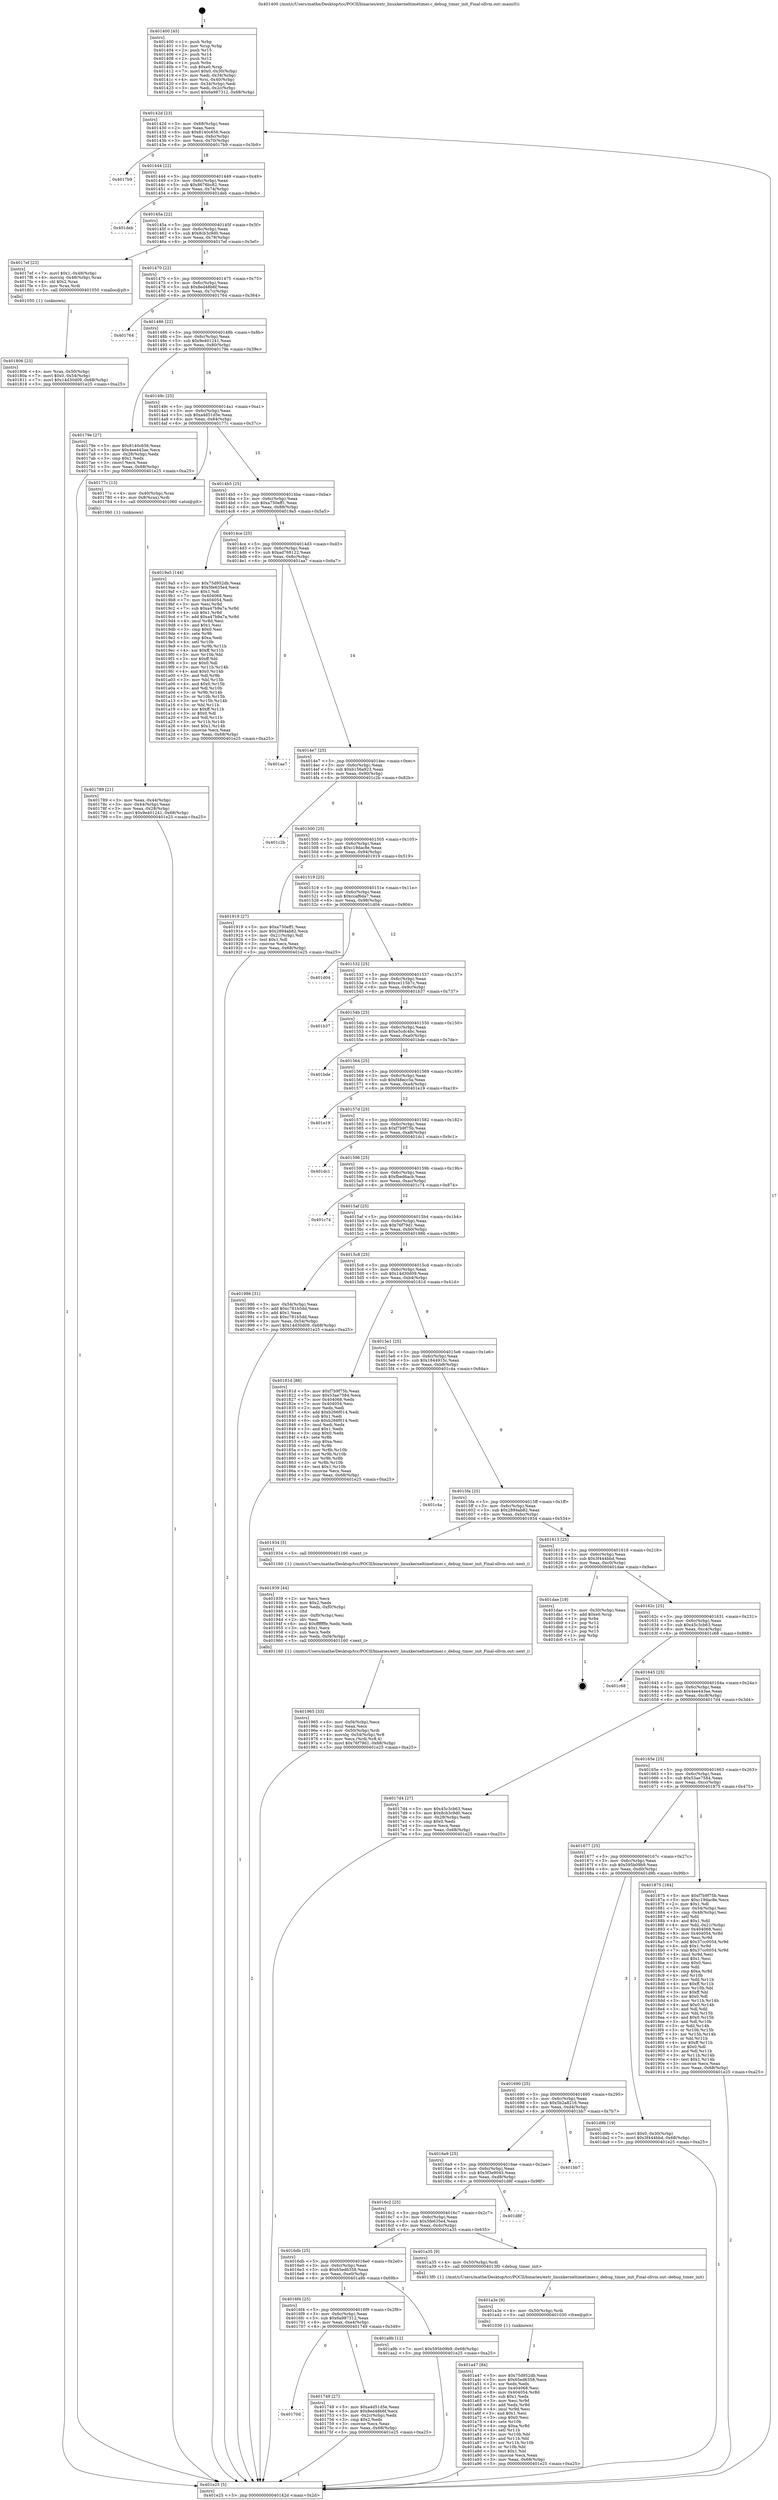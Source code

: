digraph "0x401400" {
  label = "0x401400 (/mnt/c/Users/mathe/Desktop/tcc/POCII/binaries/extr_linuxkerneltimetimer.c_debug_timer_init_Final-ollvm.out::main(0))"
  labelloc = "t"
  node[shape=record]

  Entry [label="",width=0.3,height=0.3,shape=circle,fillcolor=black,style=filled]
  "0x40142d" [label="{
     0x40142d [23]\l
     | [instrs]\l
     &nbsp;&nbsp;0x40142d \<+3\>: mov -0x68(%rbp),%eax\l
     &nbsp;&nbsp;0x401430 \<+2\>: mov %eax,%ecx\l
     &nbsp;&nbsp;0x401432 \<+6\>: sub $0x8140c656,%ecx\l
     &nbsp;&nbsp;0x401438 \<+3\>: mov %eax,-0x6c(%rbp)\l
     &nbsp;&nbsp;0x40143b \<+3\>: mov %ecx,-0x70(%rbp)\l
     &nbsp;&nbsp;0x40143e \<+6\>: je 00000000004017b9 \<main+0x3b9\>\l
  }"]
  "0x4017b9" [label="{
     0x4017b9\l
  }", style=dashed]
  "0x401444" [label="{
     0x401444 [22]\l
     | [instrs]\l
     &nbsp;&nbsp;0x401444 \<+5\>: jmp 0000000000401449 \<main+0x49\>\l
     &nbsp;&nbsp;0x401449 \<+3\>: mov -0x6c(%rbp),%eax\l
     &nbsp;&nbsp;0x40144c \<+5\>: sub $0x8676bc82,%eax\l
     &nbsp;&nbsp;0x401451 \<+3\>: mov %eax,-0x74(%rbp)\l
     &nbsp;&nbsp;0x401454 \<+6\>: je 0000000000401deb \<main+0x9eb\>\l
  }"]
  Exit [label="",width=0.3,height=0.3,shape=circle,fillcolor=black,style=filled,peripheries=2]
  "0x401deb" [label="{
     0x401deb\l
  }", style=dashed]
  "0x40145a" [label="{
     0x40145a [22]\l
     | [instrs]\l
     &nbsp;&nbsp;0x40145a \<+5\>: jmp 000000000040145f \<main+0x5f\>\l
     &nbsp;&nbsp;0x40145f \<+3\>: mov -0x6c(%rbp),%eax\l
     &nbsp;&nbsp;0x401462 \<+5\>: sub $0x8cb3c9d0,%eax\l
     &nbsp;&nbsp;0x401467 \<+3\>: mov %eax,-0x78(%rbp)\l
     &nbsp;&nbsp;0x40146a \<+6\>: je 00000000004017ef \<main+0x3ef\>\l
  }"]
  "0x401a47" [label="{
     0x401a47 [84]\l
     | [instrs]\l
     &nbsp;&nbsp;0x401a47 \<+5\>: mov $0x75d952db,%eax\l
     &nbsp;&nbsp;0x401a4c \<+5\>: mov $0x65ed6358,%ecx\l
     &nbsp;&nbsp;0x401a51 \<+2\>: xor %edx,%edx\l
     &nbsp;&nbsp;0x401a53 \<+7\>: mov 0x404068,%esi\l
     &nbsp;&nbsp;0x401a5a \<+8\>: mov 0x404054,%r8d\l
     &nbsp;&nbsp;0x401a62 \<+3\>: sub $0x1,%edx\l
     &nbsp;&nbsp;0x401a65 \<+3\>: mov %esi,%r9d\l
     &nbsp;&nbsp;0x401a68 \<+3\>: add %edx,%r9d\l
     &nbsp;&nbsp;0x401a6b \<+4\>: imul %r9d,%esi\l
     &nbsp;&nbsp;0x401a6f \<+3\>: and $0x1,%esi\l
     &nbsp;&nbsp;0x401a72 \<+3\>: cmp $0x0,%esi\l
     &nbsp;&nbsp;0x401a75 \<+4\>: sete %r10b\l
     &nbsp;&nbsp;0x401a79 \<+4\>: cmp $0xa,%r8d\l
     &nbsp;&nbsp;0x401a7d \<+4\>: setl %r11b\l
     &nbsp;&nbsp;0x401a81 \<+3\>: mov %r10b,%bl\l
     &nbsp;&nbsp;0x401a84 \<+3\>: and %r11b,%bl\l
     &nbsp;&nbsp;0x401a87 \<+3\>: xor %r11b,%r10b\l
     &nbsp;&nbsp;0x401a8a \<+3\>: or %r10b,%bl\l
     &nbsp;&nbsp;0x401a8d \<+3\>: test $0x1,%bl\l
     &nbsp;&nbsp;0x401a90 \<+3\>: cmovne %ecx,%eax\l
     &nbsp;&nbsp;0x401a93 \<+3\>: mov %eax,-0x68(%rbp)\l
     &nbsp;&nbsp;0x401a96 \<+5\>: jmp 0000000000401e25 \<main+0xa25\>\l
  }"]
  "0x4017ef" [label="{
     0x4017ef [23]\l
     | [instrs]\l
     &nbsp;&nbsp;0x4017ef \<+7\>: movl $0x1,-0x48(%rbp)\l
     &nbsp;&nbsp;0x4017f6 \<+4\>: movslq -0x48(%rbp),%rax\l
     &nbsp;&nbsp;0x4017fa \<+4\>: shl $0x2,%rax\l
     &nbsp;&nbsp;0x4017fe \<+3\>: mov %rax,%rdi\l
     &nbsp;&nbsp;0x401801 \<+5\>: call 0000000000401050 \<malloc@plt\>\l
     | [calls]\l
     &nbsp;&nbsp;0x401050 \{1\} (unknown)\l
  }"]
  "0x401470" [label="{
     0x401470 [22]\l
     | [instrs]\l
     &nbsp;&nbsp;0x401470 \<+5\>: jmp 0000000000401475 \<main+0x75\>\l
     &nbsp;&nbsp;0x401475 \<+3\>: mov -0x6c(%rbp),%eax\l
     &nbsp;&nbsp;0x401478 \<+5\>: sub $0x8ed48b6f,%eax\l
     &nbsp;&nbsp;0x40147d \<+3\>: mov %eax,-0x7c(%rbp)\l
     &nbsp;&nbsp;0x401480 \<+6\>: je 0000000000401764 \<main+0x364\>\l
  }"]
  "0x401a3e" [label="{
     0x401a3e [9]\l
     | [instrs]\l
     &nbsp;&nbsp;0x401a3e \<+4\>: mov -0x50(%rbp),%rdi\l
     &nbsp;&nbsp;0x401a42 \<+5\>: call 0000000000401030 \<free@plt\>\l
     | [calls]\l
     &nbsp;&nbsp;0x401030 \{1\} (unknown)\l
  }"]
  "0x401764" [label="{
     0x401764\l
  }", style=dashed]
  "0x401486" [label="{
     0x401486 [22]\l
     | [instrs]\l
     &nbsp;&nbsp;0x401486 \<+5\>: jmp 000000000040148b \<main+0x8b\>\l
     &nbsp;&nbsp;0x40148b \<+3\>: mov -0x6c(%rbp),%eax\l
     &nbsp;&nbsp;0x40148e \<+5\>: sub $0x9e401241,%eax\l
     &nbsp;&nbsp;0x401493 \<+3\>: mov %eax,-0x80(%rbp)\l
     &nbsp;&nbsp;0x401496 \<+6\>: je 000000000040179e \<main+0x39e\>\l
  }"]
  "0x401965" [label="{
     0x401965 [33]\l
     | [instrs]\l
     &nbsp;&nbsp;0x401965 \<+6\>: mov -0xf4(%rbp),%ecx\l
     &nbsp;&nbsp;0x40196b \<+3\>: imul %eax,%ecx\l
     &nbsp;&nbsp;0x40196e \<+4\>: mov -0x50(%rbp),%rdi\l
     &nbsp;&nbsp;0x401972 \<+4\>: movslq -0x54(%rbp),%r8\l
     &nbsp;&nbsp;0x401976 \<+4\>: mov %ecx,(%rdi,%r8,4)\l
     &nbsp;&nbsp;0x40197a \<+7\>: movl $0x76f79d1,-0x68(%rbp)\l
     &nbsp;&nbsp;0x401981 \<+5\>: jmp 0000000000401e25 \<main+0xa25\>\l
  }"]
  "0x40179e" [label="{
     0x40179e [27]\l
     | [instrs]\l
     &nbsp;&nbsp;0x40179e \<+5\>: mov $0x8140c656,%eax\l
     &nbsp;&nbsp;0x4017a3 \<+5\>: mov $0x4ee443ae,%ecx\l
     &nbsp;&nbsp;0x4017a8 \<+3\>: mov -0x28(%rbp),%edx\l
     &nbsp;&nbsp;0x4017ab \<+3\>: cmp $0x1,%edx\l
     &nbsp;&nbsp;0x4017ae \<+3\>: cmovl %ecx,%eax\l
     &nbsp;&nbsp;0x4017b1 \<+3\>: mov %eax,-0x68(%rbp)\l
     &nbsp;&nbsp;0x4017b4 \<+5\>: jmp 0000000000401e25 \<main+0xa25\>\l
  }"]
  "0x40149c" [label="{
     0x40149c [25]\l
     | [instrs]\l
     &nbsp;&nbsp;0x40149c \<+5\>: jmp 00000000004014a1 \<main+0xa1\>\l
     &nbsp;&nbsp;0x4014a1 \<+3\>: mov -0x6c(%rbp),%eax\l
     &nbsp;&nbsp;0x4014a4 \<+5\>: sub $0xa4d51d5e,%eax\l
     &nbsp;&nbsp;0x4014a9 \<+6\>: mov %eax,-0x84(%rbp)\l
     &nbsp;&nbsp;0x4014af \<+6\>: je 000000000040177c \<main+0x37c\>\l
  }"]
  "0x401939" [label="{
     0x401939 [44]\l
     | [instrs]\l
     &nbsp;&nbsp;0x401939 \<+2\>: xor %ecx,%ecx\l
     &nbsp;&nbsp;0x40193b \<+5\>: mov $0x2,%edx\l
     &nbsp;&nbsp;0x401940 \<+6\>: mov %edx,-0xf0(%rbp)\l
     &nbsp;&nbsp;0x401946 \<+1\>: cltd\l
     &nbsp;&nbsp;0x401947 \<+6\>: mov -0xf0(%rbp),%esi\l
     &nbsp;&nbsp;0x40194d \<+2\>: idiv %esi\l
     &nbsp;&nbsp;0x40194f \<+6\>: imul $0xfffffffe,%edx,%edx\l
     &nbsp;&nbsp;0x401955 \<+3\>: sub $0x1,%ecx\l
     &nbsp;&nbsp;0x401958 \<+2\>: sub %ecx,%edx\l
     &nbsp;&nbsp;0x40195a \<+6\>: mov %edx,-0xf4(%rbp)\l
     &nbsp;&nbsp;0x401960 \<+5\>: call 0000000000401160 \<next_i\>\l
     | [calls]\l
     &nbsp;&nbsp;0x401160 \{1\} (/mnt/c/Users/mathe/Desktop/tcc/POCII/binaries/extr_linuxkerneltimetimer.c_debug_timer_init_Final-ollvm.out::next_i)\l
  }"]
  "0x40177c" [label="{
     0x40177c [13]\l
     | [instrs]\l
     &nbsp;&nbsp;0x40177c \<+4\>: mov -0x40(%rbp),%rax\l
     &nbsp;&nbsp;0x401780 \<+4\>: mov 0x8(%rax),%rdi\l
     &nbsp;&nbsp;0x401784 \<+5\>: call 0000000000401060 \<atoi@plt\>\l
     | [calls]\l
     &nbsp;&nbsp;0x401060 \{1\} (unknown)\l
  }"]
  "0x4014b5" [label="{
     0x4014b5 [25]\l
     | [instrs]\l
     &nbsp;&nbsp;0x4014b5 \<+5\>: jmp 00000000004014ba \<main+0xba\>\l
     &nbsp;&nbsp;0x4014ba \<+3\>: mov -0x6c(%rbp),%eax\l
     &nbsp;&nbsp;0x4014bd \<+5\>: sub $0xa750eff1,%eax\l
     &nbsp;&nbsp;0x4014c2 \<+6\>: mov %eax,-0x88(%rbp)\l
     &nbsp;&nbsp;0x4014c8 \<+6\>: je 00000000004019a5 \<main+0x5a5\>\l
  }"]
  "0x401806" [label="{
     0x401806 [23]\l
     | [instrs]\l
     &nbsp;&nbsp;0x401806 \<+4\>: mov %rax,-0x50(%rbp)\l
     &nbsp;&nbsp;0x40180a \<+7\>: movl $0x0,-0x54(%rbp)\l
     &nbsp;&nbsp;0x401811 \<+7\>: movl $0x14d30d09,-0x68(%rbp)\l
     &nbsp;&nbsp;0x401818 \<+5\>: jmp 0000000000401e25 \<main+0xa25\>\l
  }"]
  "0x4019a5" [label="{
     0x4019a5 [144]\l
     | [instrs]\l
     &nbsp;&nbsp;0x4019a5 \<+5\>: mov $0x75d952db,%eax\l
     &nbsp;&nbsp;0x4019aa \<+5\>: mov $0x5fe635e4,%ecx\l
     &nbsp;&nbsp;0x4019af \<+2\>: mov $0x1,%dl\l
     &nbsp;&nbsp;0x4019b1 \<+7\>: mov 0x404068,%esi\l
     &nbsp;&nbsp;0x4019b8 \<+7\>: mov 0x404054,%edi\l
     &nbsp;&nbsp;0x4019bf \<+3\>: mov %esi,%r8d\l
     &nbsp;&nbsp;0x4019c2 \<+7\>: sub $0xa47b9a7a,%r8d\l
     &nbsp;&nbsp;0x4019c9 \<+4\>: sub $0x1,%r8d\l
     &nbsp;&nbsp;0x4019cd \<+7\>: add $0xa47b9a7a,%r8d\l
     &nbsp;&nbsp;0x4019d4 \<+4\>: imul %r8d,%esi\l
     &nbsp;&nbsp;0x4019d8 \<+3\>: and $0x1,%esi\l
     &nbsp;&nbsp;0x4019db \<+3\>: cmp $0x0,%esi\l
     &nbsp;&nbsp;0x4019de \<+4\>: sete %r9b\l
     &nbsp;&nbsp;0x4019e2 \<+3\>: cmp $0xa,%edi\l
     &nbsp;&nbsp;0x4019e5 \<+4\>: setl %r10b\l
     &nbsp;&nbsp;0x4019e9 \<+3\>: mov %r9b,%r11b\l
     &nbsp;&nbsp;0x4019ec \<+4\>: xor $0xff,%r11b\l
     &nbsp;&nbsp;0x4019f0 \<+3\>: mov %r10b,%bl\l
     &nbsp;&nbsp;0x4019f3 \<+3\>: xor $0xff,%bl\l
     &nbsp;&nbsp;0x4019f6 \<+3\>: xor $0x0,%dl\l
     &nbsp;&nbsp;0x4019f9 \<+3\>: mov %r11b,%r14b\l
     &nbsp;&nbsp;0x4019fc \<+4\>: and $0x0,%r14b\l
     &nbsp;&nbsp;0x401a00 \<+3\>: and %dl,%r9b\l
     &nbsp;&nbsp;0x401a03 \<+3\>: mov %bl,%r15b\l
     &nbsp;&nbsp;0x401a06 \<+4\>: and $0x0,%r15b\l
     &nbsp;&nbsp;0x401a0a \<+3\>: and %dl,%r10b\l
     &nbsp;&nbsp;0x401a0d \<+3\>: or %r9b,%r14b\l
     &nbsp;&nbsp;0x401a10 \<+3\>: or %r10b,%r15b\l
     &nbsp;&nbsp;0x401a13 \<+3\>: xor %r15b,%r14b\l
     &nbsp;&nbsp;0x401a16 \<+3\>: or %bl,%r11b\l
     &nbsp;&nbsp;0x401a19 \<+4\>: xor $0xff,%r11b\l
     &nbsp;&nbsp;0x401a1d \<+3\>: or $0x0,%dl\l
     &nbsp;&nbsp;0x401a20 \<+3\>: and %dl,%r11b\l
     &nbsp;&nbsp;0x401a23 \<+3\>: or %r11b,%r14b\l
     &nbsp;&nbsp;0x401a26 \<+4\>: test $0x1,%r14b\l
     &nbsp;&nbsp;0x401a2a \<+3\>: cmovne %ecx,%eax\l
     &nbsp;&nbsp;0x401a2d \<+3\>: mov %eax,-0x68(%rbp)\l
     &nbsp;&nbsp;0x401a30 \<+5\>: jmp 0000000000401e25 \<main+0xa25\>\l
  }"]
  "0x4014ce" [label="{
     0x4014ce [25]\l
     | [instrs]\l
     &nbsp;&nbsp;0x4014ce \<+5\>: jmp 00000000004014d3 \<main+0xd3\>\l
     &nbsp;&nbsp;0x4014d3 \<+3\>: mov -0x6c(%rbp),%eax\l
     &nbsp;&nbsp;0x4014d6 \<+5\>: sub $0xad768122,%eax\l
     &nbsp;&nbsp;0x4014db \<+6\>: mov %eax,-0x8c(%rbp)\l
     &nbsp;&nbsp;0x4014e1 \<+6\>: je 0000000000401aa7 \<main+0x6a7\>\l
  }"]
  "0x401789" [label="{
     0x401789 [21]\l
     | [instrs]\l
     &nbsp;&nbsp;0x401789 \<+3\>: mov %eax,-0x44(%rbp)\l
     &nbsp;&nbsp;0x40178c \<+3\>: mov -0x44(%rbp),%eax\l
     &nbsp;&nbsp;0x40178f \<+3\>: mov %eax,-0x28(%rbp)\l
     &nbsp;&nbsp;0x401792 \<+7\>: movl $0x9e401241,-0x68(%rbp)\l
     &nbsp;&nbsp;0x401799 \<+5\>: jmp 0000000000401e25 \<main+0xa25\>\l
  }"]
  "0x401aa7" [label="{
     0x401aa7\l
  }", style=dashed]
  "0x4014e7" [label="{
     0x4014e7 [25]\l
     | [instrs]\l
     &nbsp;&nbsp;0x4014e7 \<+5\>: jmp 00000000004014ec \<main+0xec\>\l
     &nbsp;&nbsp;0x4014ec \<+3\>: mov -0x6c(%rbp),%eax\l
     &nbsp;&nbsp;0x4014ef \<+5\>: sub $0xb156a923,%eax\l
     &nbsp;&nbsp;0x4014f4 \<+6\>: mov %eax,-0x90(%rbp)\l
     &nbsp;&nbsp;0x4014fa \<+6\>: je 0000000000401c2b \<main+0x82b\>\l
  }"]
  "0x401400" [label="{
     0x401400 [45]\l
     | [instrs]\l
     &nbsp;&nbsp;0x401400 \<+1\>: push %rbp\l
     &nbsp;&nbsp;0x401401 \<+3\>: mov %rsp,%rbp\l
     &nbsp;&nbsp;0x401404 \<+2\>: push %r15\l
     &nbsp;&nbsp;0x401406 \<+2\>: push %r14\l
     &nbsp;&nbsp;0x401408 \<+2\>: push %r12\l
     &nbsp;&nbsp;0x40140a \<+1\>: push %rbx\l
     &nbsp;&nbsp;0x40140b \<+7\>: sub $0xe0,%rsp\l
     &nbsp;&nbsp;0x401412 \<+7\>: movl $0x0,-0x30(%rbp)\l
     &nbsp;&nbsp;0x401419 \<+3\>: mov %edi,-0x34(%rbp)\l
     &nbsp;&nbsp;0x40141c \<+4\>: mov %rsi,-0x40(%rbp)\l
     &nbsp;&nbsp;0x401420 \<+3\>: mov -0x34(%rbp),%edi\l
     &nbsp;&nbsp;0x401423 \<+3\>: mov %edi,-0x2c(%rbp)\l
     &nbsp;&nbsp;0x401426 \<+7\>: movl $0x6a987312,-0x68(%rbp)\l
  }"]
  "0x401c2b" [label="{
     0x401c2b\l
  }", style=dashed]
  "0x401500" [label="{
     0x401500 [25]\l
     | [instrs]\l
     &nbsp;&nbsp;0x401500 \<+5\>: jmp 0000000000401505 \<main+0x105\>\l
     &nbsp;&nbsp;0x401505 \<+3\>: mov -0x6c(%rbp),%eax\l
     &nbsp;&nbsp;0x401508 \<+5\>: sub $0xc19dac8e,%eax\l
     &nbsp;&nbsp;0x40150d \<+6\>: mov %eax,-0x94(%rbp)\l
     &nbsp;&nbsp;0x401513 \<+6\>: je 0000000000401919 \<main+0x519\>\l
  }"]
  "0x401e25" [label="{
     0x401e25 [5]\l
     | [instrs]\l
     &nbsp;&nbsp;0x401e25 \<+5\>: jmp 000000000040142d \<main+0x2d\>\l
  }"]
  "0x401919" [label="{
     0x401919 [27]\l
     | [instrs]\l
     &nbsp;&nbsp;0x401919 \<+5\>: mov $0xa750eff1,%eax\l
     &nbsp;&nbsp;0x40191e \<+5\>: mov $0x2894ab82,%ecx\l
     &nbsp;&nbsp;0x401923 \<+3\>: mov -0x21(%rbp),%dl\l
     &nbsp;&nbsp;0x401926 \<+3\>: test $0x1,%dl\l
     &nbsp;&nbsp;0x401929 \<+3\>: cmovne %ecx,%eax\l
     &nbsp;&nbsp;0x40192c \<+3\>: mov %eax,-0x68(%rbp)\l
     &nbsp;&nbsp;0x40192f \<+5\>: jmp 0000000000401e25 \<main+0xa25\>\l
  }"]
  "0x401519" [label="{
     0x401519 [25]\l
     | [instrs]\l
     &nbsp;&nbsp;0x401519 \<+5\>: jmp 000000000040151e \<main+0x11e\>\l
     &nbsp;&nbsp;0x40151e \<+3\>: mov -0x6c(%rbp),%eax\l
     &nbsp;&nbsp;0x401521 \<+5\>: sub $0xccaf6da7,%eax\l
     &nbsp;&nbsp;0x401526 \<+6\>: mov %eax,-0x98(%rbp)\l
     &nbsp;&nbsp;0x40152c \<+6\>: je 0000000000401d04 \<main+0x904\>\l
  }"]
  "0x40170d" [label="{
     0x40170d\l
  }", style=dashed]
  "0x401d04" [label="{
     0x401d04\l
  }", style=dashed]
  "0x401532" [label="{
     0x401532 [25]\l
     | [instrs]\l
     &nbsp;&nbsp;0x401532 \<+5\>: jmp 0000000000401537 \<main+0x137\>\l
     &nbsp;&nbsp;0x401537 \<+3\>: mov -0x6c(%rbp),%eax\l
     &nbsp;&nbsp;0x40153a \<+5\>: sub $0xce115b7c,%eax\l
     &nbsp;&nbsp;0x40153f \<+6\>: mov %eax,-0x9c(%rbp)\l
     &nbsp;&nbsp;0x401545 \<+6\>: je 0000000000401b37 \<main+0x737\>\l
  }"]
  "0x401749" [label="{
     0x401749 [27]\l
     | [instrs]\l
     &nbsp;&nbsp;0x401749 \<+5\>: mov $0xa4d51d5e,%eax\l
     &nbsp;&nbsp;0x40174e \<+5\>: mov $0x8ed48b6f,%ecx\l
     &nbsp;&nbsp;0x401753 \<+3\>: mov -0x2c(%rbp),%edx\l
     &nbsp;&nbsp;0x401756 \<+3\>: cmp $0x2,%edx\l
     &nbsp;&nbsp;0x401759 \<+3\>: cmovne %ecx,%eax\l
     &nbsp;&nbsp;0x40175c \<+3\>: mov %eax,-0x68(%rbp)\l
     &nbsp;&nbsp;0x40175f \<+5\>: jmp 0000000000401e25 \<main+0xa25\>\l
  }"]
  "0x401b37" [label="{
     0x401b37\l
  }", style=dashed]
  "0x40154b" [label="{
     0x40154b [25]\l
     | [instrs]\l
     &nbsp;&nbsp;0x40154b \<+5\>: jmp 0000000000401550 \<main+0x150\>\l
     &nbsp;&nbsp;0x401550 \<+3\>: mov -0x6c(%rbp),%eax\l
     &nbsp;&nbsp;0x401553 \<+5\>: sub $0xe5cdc4bc,%eax\l
     &nbsp;&nbsp;0x401558 \<+6\>: mov %eax,-0xa0(%rbp)\l
     &nbsp;&nbsp;0x40155e \<+6\>: je 0000000000401bde \<main+0x7de\>\l
  }"]
  "0x4016f4" [label="{
     0x4016f4 [25]\l
     | [instrs]\l
     &nbsp;&nbsp;0x4016f4 \<+5\>: jmp 00000000004016f9 \<main+0x2f9\>\l
     &nbsp;&nbsp;0x4016f9 \<+3\>: mov -0x6c(%rbp),%eax\l
     &nbsp;&nbsp;0x4016fc \<+5\>: sub $0x6a987312,%eax\l
     &nbsp;&nbsp;0x401701 \<+6\>: mov %eax,-0xe4(%rbp)\l
     &nbsp;&nbsp;0x401707 \<+6\>: je 0000000000401749 \<main+0x349\>\l
  }"]
  "0x401bde" [label="{
     0x401bde\l
  }", style=dashed]
  "0x401564" [label="{
     0x401564 [25]\l
     | [instrs]\l
     &nbsp;&nbsp;0x401564 \<+5\>: jmp 0000000000401569 \<main+0x169\>\l
     &nbsp;&nbsp;0x401569 \<+3\>: mov -0x6c(%rbp),%eax\l
     &nbsp;&nbsp;0x40156c \<+5\>: sub $0xf48ecc5a,%eax\l
     &nbsp;&nbsp;0x401571 \<+6\>: mov %eax,-0xa4(%rbp)\l
     &nbsp;&nbsp;0x401577 \<+6\>: je 0000000000401e19 \<main+0xa19\>\l
  }"]
  "0x401a9b" [label="{
     0x401a9b [12]\l
     | [instrs]\l
     &nbsp;&nbsp;0x401a9b \<+7\>: movl $0x595b09b9,-0x68(%rbp)\l
     &nbsp;&nbsp;0x401aa2 \<+5\>: jmp 0000000000401e25 \<main+0xa25\>\l
  }"]
  "0x401e19" [label="{
     0x401e19\l
  }", style=dashed]
  "0x40157d" [label="{
     0x40157d [25]\l
     | [instrs]\l
     &nbsp;&nbsp;0x40157d \<+5\>: jmp 0000000000401582 \<main+0x182\>\l
     &nbsp;&nbsp;0x401582 \<+3\>: mov -0x6c(%rbp),%eax\l
     &nbsp;&nbsp;0x401585 \<+5\>: sub $0xf7b9f75b,%eax\l
     &nbsp;&nbsp;0x40158a \<+6\>: mov %eax,-0xa8(%rbp)\l
     &nbsp;&nbsp;0x401590 \<+6\>: je 0000000000401dc1 \<main+0x9c1\>\l
  }"]
  "0x4016db" [label="{
     0x4016db [25]\l
     | [instrs]\l
     &nbsp;&nbsp;0x4016db \<+5\>: jmp 00000000004016e0 \<main+0x2e0\>\l
     &nbsp;&nbsp;0x4016e0 \<+3\>: mov -0x6c(%rbp),%eax\l
     &nbsp;&nbsp;0x4016e3 \<+5\>: sub $0x65ed6358,%eax\l
     &nbsp;&nbsp;0x4016e8 \<+6\>: mov %eax,-0xe0(%rbp)\l
     &nbsp;&nbsp;0x4016ee \<+6\>: je 0000000000401a9b \<main+0x69b\>\l
  }"]
  "0x401dc1" [label="{
     0x401dc1\l
  }", style=dashed]
  "0x401596" [label="{
     0x401596 [25]\l
     | [instrs]\l
     &nbsp;&nbsp;0x401596 \<+5\>: jmp 000000000040159b \<main+0x19b\>\l
     &nbsp;&nbsp;0x40159b \<+3\>: mov -0x6c(%rbp),%eax\l
     &nbsp;&nbsp;0x40159e \<+5\>: sub $0xfbed6acb,%eax\l
     &nbsp;&nbsp;0x4015a3 \<+6\>: mov %eax,-0xac(%rbp)\l
     &nbsp;&nbsp;0x4015a9 \<+6\>: je 0000000000401c74 \<main+0x874\>\l
  }"]
  "0x401a35" [label="{
     0x401a35 [9]\l
     | [instrs]\l
     &nbsp;&nbsp;0x401a35 \<+4\>: mov -0x50(%rbp),%rdi\l
     &nbsp;&nbsp;0x401a39 \<+5\>: call 00000000004013f0 \<debug_timer_init\>\l
     | [calls]\l
     &nbsp;&nbsp;0x4013f0 \{1\} (/mnt/c/Users/mathe/Desktop/tcc/POCII/binaries/extr_linuxkerneltimetimer.c_debug_timer_init_Final-ollvm.out::debug_timer_init)\l
  }"]
  "0x401c74" [label="{
     0x401c74\l
  }", style=dashed]
  "0x4015af" [label="{
     0x4015af [25]\l
     | [instrs]\l
     &nbsp;&nbsp;0x4015af \<+5\>: jmp 00000000004015b4 \<main+0x1b4\>\l
     &nbsp;&nbsp;0x4015b4 \<+3\>: mov -0x6c(%rbp),%eax\l
     &nbsp;&nbsp;0x4015b7 \<+5\>: sub $0x76f79d1,%eax\l
     &nbsp;&nbsp;0x4015bc \<+6\>: mov %eax,-0xb0(%rbp)\l
     &nbsp;&nbsp;0x4015c2 \<+6\>: je 0000000000401986 \<main+0x586\>\l
  }"]
  "0x4016c2" [label="{
     0x4016c2 [25]\l
     | [instrs]\l
     &nbsp;&nbsp;0x4016c2 \<+5\>: jmp 00000000004016c7 \<main+0x2c7\>\l
     &nbsp;&nbsp;0x4016c7 \<+3\>: mov -0x6c(%rbp),%eax\l
     &nbsp;&nbsp;0x4016ca \<+5\>: sub $0x5fe635e4,%eax\l
     &nbsp;&nbsp;0x4016cf \<+6\>: mov %eax,-0xdc(%rbp)\l
     &nbsp;&nbsp;0x4016d5 \<+6\>: je 0000000000401a35 \<main+0x635\>\l
  }"]
  "0x401986" [label="{
     0x401986 [31]\l
     | [instrs]\l
     &nbsp;&nbsp;0x401986 \<+3\>: mov -0x54(%rbp),%eax\l
     &nbsp;&nbsp;0x401989 \<+5\>: add $0xc781b5dd,%eax\l
     &nbsp;&nbsp;0x40198e \<+3\>: add $0x1,%eax\l
     &nbsp;&nbsp;0x401991 \<+5\>: sub $0xc781b5dd,%eax\l
     &nbsp;&nbsp;0x401996 \<+3\>: mov %eax,-0x54(%rbp)\l
     &nbsp;&nbsp;0x401999 \<+7\>: movl $0x14d30d09,-0x68(%rbp)\l
     &nbsp;&nbsp;0x4019a0 \<+5\>: jmp 0000000000401e25 \<main+0xa25\>\l
  }"]
  "0x4015c8" [label="{
     0x4015c8 [25]\l
     | [instrs]\l
     &nbsp;&nbsp;0x4015c8 \<+5\>: jmp 00000000004015cd \<main+0x1cd\>\l
     &nbsp;&nbsp;0x4015cd \<+3\>: mov -0x6c(%rbp),%eax\l
     &nbsp;&nbsp;0x4015d0 \<+5\>: sub $0x14d30d09,%eax\l
     &nbsp;&nbsp;0x4015d5 \<+6\>: mov %eax,-0xb4(%rbp)\l
     &nbsp;&nbsp;0x4015db \<+6\>: je 000000000040181d \<main+0x41d\>\l
  }"]
  "0x401d8f" [label="{
     0x401d8f\l
  }", style=dashed]
  "0x40181d" [label="{
     0x40181d [88]\l
     | [instrs]\l
     &nbsp;&nbsp;0x40181d \<+5\>: mov $0xf7b9f75b,%eax\l
     &nbsp;&nbsp;0x401822 \<+5\>: mov $0x53ae7584,%ecx\l
     &nbsp;&nbsp;0x401827 \<+7\>: mov 0x404068,%edx\l
     &nbsp;&nbsp;0x40182e \<+7\>: mov 0x404054,%esi\l
     &nbsp;&nbsp;0x401835 \<+2\>: mov %edx,%edi\l
     &nbsp;&nbsp;0x401837 \<+6\>: add $0xb266f014,%edi\l
     &nbsp;&nbsp;0x40183d \<+3\>: sub $0x1,%edi\l
     &nbsp;&nbsp;0x401840 \<+6\>: sub $0xb266f014,%edi\l
     &nbsp;&nbsp;0x401846 \<+3\>: imul %edi,%edx\l
     &nbsp;&nbsp;0x401849 \<+3\>: and $0x1,%edx\l
     &nbsp;&nbsp;0x40184c \<+3\>: cmp $0x0,%edx\l
     &nbsp;&nbsp;0x40184f \<+4\>: sete %r8b\l
     &nbsp;&nbsp;0x401853 \<+3\>: cmp $0xa,%esi\l
     &nbsp;&nbsp;0x401856 \<+4\>: setl %r9b\l
     &nbsp;&nbsp;0x40185a \<+3\>: mov %r8b,%r10b\l
     &nbsp;&nbsp;0x40185d \<+3\>: and %r9b,%r10b\l
     &nbsp;&nbsp;0x401860 \<+3\>: xor %r9b,%r8b\l
     &nbsp;&nbsp;0x401863 \<+3\>: or %r8b,%r10b\l
     &nbsp;&nbsp;0x401866 \<+4\>: test $0x1,%r10b\l
     &nbsp;&nbsp;0x40186a \<+3\>: cmovne %ecx,%eax\l
     &nbsp;&nbsp;0x40186d \<+3\>: mov %eax,-0x68(%rbp)\l
     &nbsp;&nbsp;0x401870 \<+5\>: jmp 0000000000401e25 \<main+0xa25\>\l
  }"]
  "0x4015e1" [label="{
     0x4015e1 [25]\l
     | [instrs]\l
     &nbsp;&nbsp;0x4015e1 \<+5\>: jmp 00000000004015e6 \<main+0x1e6\>\l
     &nbsp;&nbsp;0x4015e6 \<+3\>: mov -0x6c(%rbp),%eax\l
     &nbsp;&nbsp;0x4015e9 \<+5\>: sub $0x1844915c,%eax\l
     &nbsp;&nbsp;0x4015ee \<+6\>: mov %eax,-0xb8(%rbp)\l
     &nbsp;&nbsp;0x4015f4 \<+6\>: je 0000000000401c4a \<main+0x84a\>\l
  }"]
  "0x4016a9" [label="{
     0x4016a9 [25]\l
     | [instrs]\l
     &nbsp;&nbsp;0x4016a9 \<+5\>: jmp 00000000004016ae \<main+0x2ae\>\l
     &nbsp;&nbsp;0x4016ae \<+3\>: mov -0x6c(%rbp),%eax\l
     &nbsp;&nbsp;0x4016b1 \<+5\>: sub $0x5f3e9045,%eax\l
     &nbsp;&nbsp;0x4016b6 \<+6\>: mov %eax,-0xd8(%rbp)\l
     &nbsp;&nbsp;0x4016bc \<+6\>: je 0000000000401d8f \<main+0x98f\>\l
  }"]
  "0x401c4a" [label="{
     0x401c4a\l
  }", style=dashed]
  "0x4015fa" [label="{
     0x4015fa [25]\l
     | [instrs]\l
     &nbsp;&nbsp;0x4015fa \<+5\>: jmp 00000000004015ff \<main+0x1ff\>\l
     &nbsp;&nbsp;0x4015ff \<+3\>: mov -0x6c(%rbp),%eax\l
     &nbsp;&nbsp;0x401602 \<+5\>: sub $0x2894ab82,%eax\l
     &nbsp;&nbsp;0x401607 \<+6\>: mov %eax,-0xbc(%rbp)\l
     &nbsp;&nbsp;0x40160d \<+6\>: je 0000000000401934 \<main+0x534\>\l
  }"]
  "0x401bb7" [label="{
     0x401bb7\l
  }", style=dashed]
  "0x401934" [label="{
     0x401934 [5]\l
     | [instrs]\l
     &nbsp;&nbsp;0x401934 \<+5\>: call 0000000000401160 \<next_i\>\l
     | [calls]\l
     &nbsp;&nbsp;0x401160 \{1\} (/mnt/c/Users/mathe/Desktop/tcc/POCII/binaries/extr_linuxkerneltimetimer.c_debug_timer_init_Final-ollvm.out::next_i)\l
  }"]
  "0x401613" [label="{
     0x401613 [25]\l
     | [instrs]\l
     &nbsp;&nbsp;0x401613 \<+5\>: jmp 0000000000401618 \<main+0x218\>\l
     &nbsp;&nbsp;0x401618 \<+3\>: mov -0x6c(%rbp),%eax\l
     &nbsp;&nbsp;0x40161b \<+5\>: sub $0x3f444bbd,%eax\l
     &nbsp;&nbsp;0x401620 \<+6\>: mov %eax,-0xc0(%rbp)\l
     &nbsp;&nbsp;0x401626 \<+6\>: je 0000000000401dae \<main+0x9ae\>\l
  }"]
  "0x401690" [label="{
     0x401690 [25]\l
     | [instrs]\l
     &nbsp;&nbsp;0x401690 \<+5\>: jmp 0000000000401695 \<main+0x295\>\l
     &nbsp;&nbsp;0x401695 \<+3\>: mov -0x6c(%rbp),%eax\l
     &nbsp;&nbsp;0x401698 \<+5\>: sub $0x5b2a8216,%eax\l
     &nbsp;&nbsp;0x40169d \<+6\>: mov %eax,-0xd4(%rbp)\l
     &nbsp;&nbsp;0x4016a3 \<+6\>: je 0000000000401bb7 \<main+0x7b7\>\l
  }"]
  "0x401dae" [label="{
     0x401dae [19]\l
     | [instrs]\l
     &nbsp;&nbsp;0x401dae \<+3\>: mov -0x30(%rbp),%eax\l
     &nbsp;&nbsp;0x401db1 \<+7\>: add $0xe0,%rsp\l
     &nbsp;&nbsp;0x401db8 \<+1\>: pop %rbx\l
     &nbsp;&nbsp;0x401db9 \<+2\>: pop %r12\l
     &nbsp;&nbsp;0x401dbb \<+2\>: pop %r14\l
     &nbsp;&nbsp;0x401dbd \<+2\>: pop %r15\l
     &nbsp;&nbsp;0x401dbf \<+1\>: pop %rbp\l
     &nbsp;&nbsp;0x401dc0 \<+1\>: ret\l
  }"]
  "0x40162c" [label="{
     0x40162c [25]\l
     | [instrs]\l
     &nbsp;&nbsp;0x40162c \<+5\>: jmp 0000000000401631 \<main+0x231\>\l
     &nbsp;&nbsp;0x401631 \<+3\>: mov -0x6c(%rbp),%eax\l
     &nbsp;&nbsp;0x401634 \<+5\>: sub $0x45c3cb63,%eax\l
     &nbsp;&nbsp;0x401639 \<+6\>: mov %eax,-0xc4(%rbp)\l
     &nbsp;&nbsp;0x40163f \<+6\>: je 0000000000401c68 \<main+0x868\>\l
  }"]
  "0x401d9b" [label="{
     0x401d9b [19]\l
     | [instrs]\l
     &nbsp;&nbsp;0x401d9b \<+7\>: movl $0x0,-0x30(%rbp)\l
     &nbsp;&nbsp;0x401da2 \<+7\>: movl $0x3f444bbd,-0x68(%rbp)\l
     &nbsp;&nbsp;0x401da9 \<+5\>: jmp 0000000000401e25 \<main+0xa25\>\l
  }"]
  "0x401c68" [label="{
     0x401c68\l
  }", style=dashed]
  "0x401645" [label="{
     0x401645 [25]\l
     | [instrs]\l
     &nbsp;&nbsp;0x401645 \<+5\>: jmp 000000000040164a \<main+0x24a\>\l
     &nbsp;&nbsp;0x40164a \<+3\>: mov -0x6c(%rbp),%eax\l
     &nbsp;&nbsp;0x40164d \<+5\>: sub $0x4ee443ae,%eax\l
     &nbsp;&nbsp;0x401652 \<+6\>: mov %eax,-0xc8(%rbp)\l
     &nbsp;&nbsp;0x401658 \<+6\>: je 00000000004017d4 \<main+0x3d4\>\l
  }"]
  "0x401677" [label="{
     0x401677 [25]\l
     | [instrs]\l
     &nbsp;&nbsp;0x401677 \<+5\>: jmp 000000000040167c \<main+0x27c\>\l
     &nbsp;&nbsp;0x40167c \<+3\>: mov -0x6c(%rbp),%eax\l
     &nbsp;&nbsp;0x40167f \<+5\>: sub $0x595b09b9,%eax\l
     &nbsp;&nbsp;0x401684 \<+6\>: mov %eax,-0xd0(%rbp)\l
     &nbsp;&nbsp;0x40168a \<+6\>: je 0000000000401d9b \<main+0x99b\>\l
  }"]
  "0x4017d4" [label="{
     0x4017d4 [27]\l
     | [instrs]\l
     &nbsp;&nbsp;0x4017d4 \<+5\>: mov $0x45c3cb63,%eax\l
     &nbsp;&nbsp;0x4017d9 \<+5\>: mov $0x8cb3c9d0,%ecx\l
     &nbsp;&nbsp;0x4017de \<+3\>: mov -0x28(%rbp),%edx\l
     &nbsp;&nbsp;0x4017e1 \<+3\>: cmp $0x0,%edx\l
     &nbsp;&nbsp;0x4017e4 \<+3\>: cmove %ecx,%eax\l
     &nbsp;&nbsp;0x4017e7 \<+3\>: mov %eax,-0x68(%rbp)\l
     &nbsp;&nbsp;0x4017ea \<+5\>: jmp 0000000000401e25 \<main+0xa25\>\l
  }"]
  "0x40165e" [label="{
     0x40165e [25]\l
     | [instrs]\l
     &nbsp;&nbsp;0x40165e \<+5\>: jmp 0000000000401663 \<main+0x263\>\l
     &nbsp;&nbsp;0x401663 \<+3\>: mov -0x6c(%rbp),%eax\l
     &nbsp;&nbsp;0x401666 \<+5\>: sub $0x53ae7584,%eax\l
     &nbsp;&nbsp;0x40166b \<+6\>: mov %eax,-0xcc(%rbp)\l
     &nbsp;&nbsp;0x401671 \<+6\>: je 0000000000401875 \<main+0x475\>\l
  }"]
  "0x401875" [label="{
     0x401875 [164]\l
     | [instrs]\l
     &nbsp;&nbsp;0x401875 \<+5\>: mov $0xf7b9f75b,%eax\l
     &nbsp;&nbsp;0x40187a \<+5\>: mov $0xc19dac8e,%ecx\l
     &nbsp;&nbsp;0x40187f \<+2\>: mov $0x1,%dl\l
     &nbsp;&nbsp;0x401881 \<+3\>: mov -0x54(%rbp),%esi\l
     &nbsp;&nbsp;0x401884 \<+3\>: cmp -0x48(%rbp),%esi\l
     &nbsp;&nbsp;0x401887 \<+4\>: setl %dil\l
     &nbsp;&nbsp;0x40188b \<+4\>: and $0x1,%dil\l
     &nbsp;&nbsp;0x40188f \<+4\>: mov %dil,-0x21(%rbp)\l
     &nbsp;&nbsp;0x401893 \<+7\>: mov 0x404068,%esi\l
     &nbsp;&nbsp;0x40189a \<+8\>: mov 0x404054,%r8d\l
     &nbsp;&nbsp;0x4018a2 \<+3\>: mov %esi,%r9d\l
     &nbsp;&nbsp;0x4018a5 \<+7\>: add $0x37cc0054,%r9d\l
     &nbsp;&nbsp;0x4018ac \<+4\>: sub $0x1,%r9d\l
     &nbsp;&nbsp;0x4018b0 \<+7\>: sub $0x37cc0054,%r9d\l
     &nbsp;&nbsp;0x4018b7 \<+4\>: imul %r9d,%esi\l
     &nbsp;&nbsp;0x4018bb \<+3\>: and $0x1,%esi\l
     &nbsp;&nbsp;0x4018be \<+3\>: cmp $0x0,%esi\l
     &nbsp;&nbsp;0x4018c1 \<+4\>: sete %dil\l
     &nbsp;&nbsp;0x4018c5 \<+4\>: cmp $0xa,%r8d\l
     &nbsp;&nbsp;0x4018c9 \<+4\>: setl %r10b\l
     &nbsp;&nbsp;0x4018cd \<+3\>: mov %dil,%r11b\l
     &nbsp;&nbsp;0x4018d0 \<+4\>: xor $0xff,%r11b\l
     &nbsp;&nbsp;0x4018d4 \<+3\>: mov %r10b,%bl\l
     &nbsp;&nbsp;0x4018d7 \<+3\>: xor $0xff,%bl\l
     &nbsp;&nbsp;0x4018da \<+3\>: xor $0x0,%dl\l
     &nbsp;&nbsp;0x4018dd \<+3\>: mov %r11b,%r14b\l
     &nbsp;&nbsp;0x4018e0 \<+4\>: and $0x0,%r14b\l
     &nbsp;&nbsp;0x4018e4 \<+3\>: and %dl,%dil\l
     &nbsp;&nbsp;0x4018e7 \<+3\>: mov %bl,%r15b\l
     &nbsp;&nbsp;0x4018ea \<+4\>: and $0x0,%r15b\l
     &nbsp;&nbsp;0x4018ee \<+3\>: and %dl,%r10b\l
     &nbsp;&nbsp;0x4018f1 \<+3\>: or %dil,%r14b\l
     &nbsp;&nbsp;0x4018f4 \<+3\>: or %r10b,%r15b\l
     &nbsp;&nbsp;0x4018f7 \<+3\>: xor %r15b,%r14b\l
     &nbsp;&nbsp;0x4018fa \<+3\>: or %bl,%r11b\l
     &nbsp;&nbsp;0x4018fd \<+4\>: xor $0xff,%r11b\l
     &nbsp;&nbsp;0x401901 \<+3\>: or $0x0,%dl\l
     &nbsp;&nbsp;0x401904 \<+3\>: and %dl,%r11b\l
     &nbsp;&nbsp;0x401907 \<+3\>: or %r11b,%r14b\l
     &nbsp;&nbsp;0x40190a \<+4\>: test $0x1,%r14b\l
     &nbsp;&nbsp;0x40190e \<+3\>: cmovne %ecx,%eax\l
     &nbsp;&nbsp;0x401911 \<+3\>: mov %eax,-0x68(%rbp)\l
     &nbsp;&nbsp;0x401914 \<+5\>: jmp 0000000000401e25 \<main+0xa25\>\l
  }"]
  Entry -> "0x401400" [label=" 1"]
  "0x40142d" -> "0x4017b9" [label=" 0"]
  "0x40142d" -> "0x401444" [label=" 18"]
  "0x401dae" -> Exit [label=" 1"]
  "0x401444" -> "0x401deb" [label=" 0"]
  "0x401444" -> "0x40145a" [label=" 18"]
  "0x401d9b" -> "0x401e25" [label=" 1"]
  "0x40145a" -> "0x4017ef" [label=" 1"]
  "0x40145a" -> "0x401470" [label=" 17"]
  "0x401a9b" -> "0x401e25" [label=" 1"]
  "0x401470" -> "0x401764" [label=" 0"]
  "0x401470" -> "0x401486" [label=" 17"]
  "0x401a47" -> "0x401e25" [label=" 1"]
  "0x401486" -> "0x40179e" [label=" 1"]
  "0x401486" -> "0x40149c" [label=" 16"]
  "0x401a3e" -> "0x401a47" [label=" 1"]
  "0x40149c" -> "0x40177c" [label=" 1"]
  "0x40149c" -> "0x4014b5" [label=" 15"]
  "0x401a35" -> "0x401a3e" [label=" 1"]
  "0x4014b5" -> "0x4019a5" [label=" 1"]
  "0x4014b5" -> "0x4014ce" [label=" 14"]
  "0x4019a5" -> "0x401e25" [label=" 1"]
  "0x4014ce" -> "0x401aa7" [label=" 0"]
  "0x4014ce" -> "0x4014e7" [label=" 14"]
  "0x401986" -> "0x401e25" [label=" 1"]
  "0x4014e7" -> "0x401c2b" [label=" 0"]
  "0x4014e7" -> "0x401500" [label=" 14"]
  "0x401965" -> "0x401e25" [label=" 1"]
  "0x401500" -> "0x401919" [label=" 2"]
  "0x401500" -> "0x401519" [label=" 12"]
  "0x401939" -> "0x401965" [label=" 1"]
  "0x401519" -> "0x401d04" [label=" 0"]
  "0x401519" -> "0x401532" [label=" 12"]
  "0x401934" -> "0x401939" [label=" 1"]
  "0x401532" -> "0x401b37" [label=" 0"]
  "0x401532" -> "0x40154b" [label=" 12"]
  "0x401919" -> "0x401e25" [label=" 2"]
  "0x40154b" -> "0x401bde" [label=" 0"]
  "0x40154b" -> "0x401564" [label=" 12"]
  "0x40181d" -> "0x401e25" [label=" 2"]
  "0x401564" -> "0x401e19" [label=" 0"]
  "0x401564" -> "0x40157d" [label=" 12"]
  "0x401806" -> "0x401e25" [label=" 1"]
  "0x40157d" -> "0x401dc1" [label=" 0"]
  "0x40157d" -> "0x401596" [label=" 12"]
  "0x4017d4" -> "0x401e25" [label=" 1"]
  "0x401596" -> "0x401c74" [label=" 0"]
  "0x401596" -> "0x4015af" [label=" 12"]
  "0x40179e" -> "0x401e25" [label=" 1"]
  "0x4015af" -> "0x401986" [label=" 1"]
  "0x4015af" -> "0x4015c8" [label=" 11"]
  "0x40177c" -> "0x401789" [label=" 1"]
  "0x4015c8" -> "0x40181d" [label=" 2"]
  "0x4015c8" -> "0x4015e1" [label=" 9"]
  "0x401e25" -> "0x40142d" [label=" 17"]
  "0x4015e1" -> "0x401c4a" [label=" 0"]
  "0x4015e1" -> "0x4015fa" [label=" 9"]
  "0x401749" -> "0x401e25" [label=" 1"]
  "0x4015fa" -> "0x401934" [label=" 1"]
  "0x4015fa" -> "0x401613" [label=" 8"]
  "0x4016f4" -> "0x40170d" [label=" 0"]
  "0x401613" -> "0x401dae" [label=" 1"]
  "0x401613" -> "0x40162c" [label=" 7"]
  "0x401875" -> "0x401e25" [label=" 2"]
  "0x40162c" -> "0x401c68" [label=" 0"]
  "0x40162c" -> "0x401645" [label=" 7"]
  "0x4016db" -> "0x4016f4" [label=" 1"]
  "0x401645" -> "0x4017d4" [label=" 1"]
  "0x401645" -> "0x40165e" [label=" 6"]
  "0x4017ef" -> "0x401806" [label=" 1"]
  "0x40165e" -> "0x401875" [label=" 2"]
  "0x40165e" -> "0x401677" [label=" 4"]
  "0x4016db" -> "0x401a9b" [label=" 1"]
  "0x401677" -> "0x401d9b" [label=" 1"]
  "0x401677" -> "0x401690" [label=" 3"]
  "0x4016f4" -> "0x401749" [label=" 1"]
  "0x401690" -> "0x401bb7" [label=" 0"]
  "0x401690" -> "0x4016a9" [label=" 3"]
  "0x401400" -> "0x40142d" [label=" 1"]
  "0x4016a9" -> "0x401d8f" [label=" 0"]
  "0x4016a9" -> "0x4016c2" [label=" 3"]
  "0x401789" -> "0x401e25" [label=" 1"]
  "0x4016c2" -> "0x401a35" [label=" 1"]
  "0x4016c2" -> "0x4016db" [label=" 2"]
}
